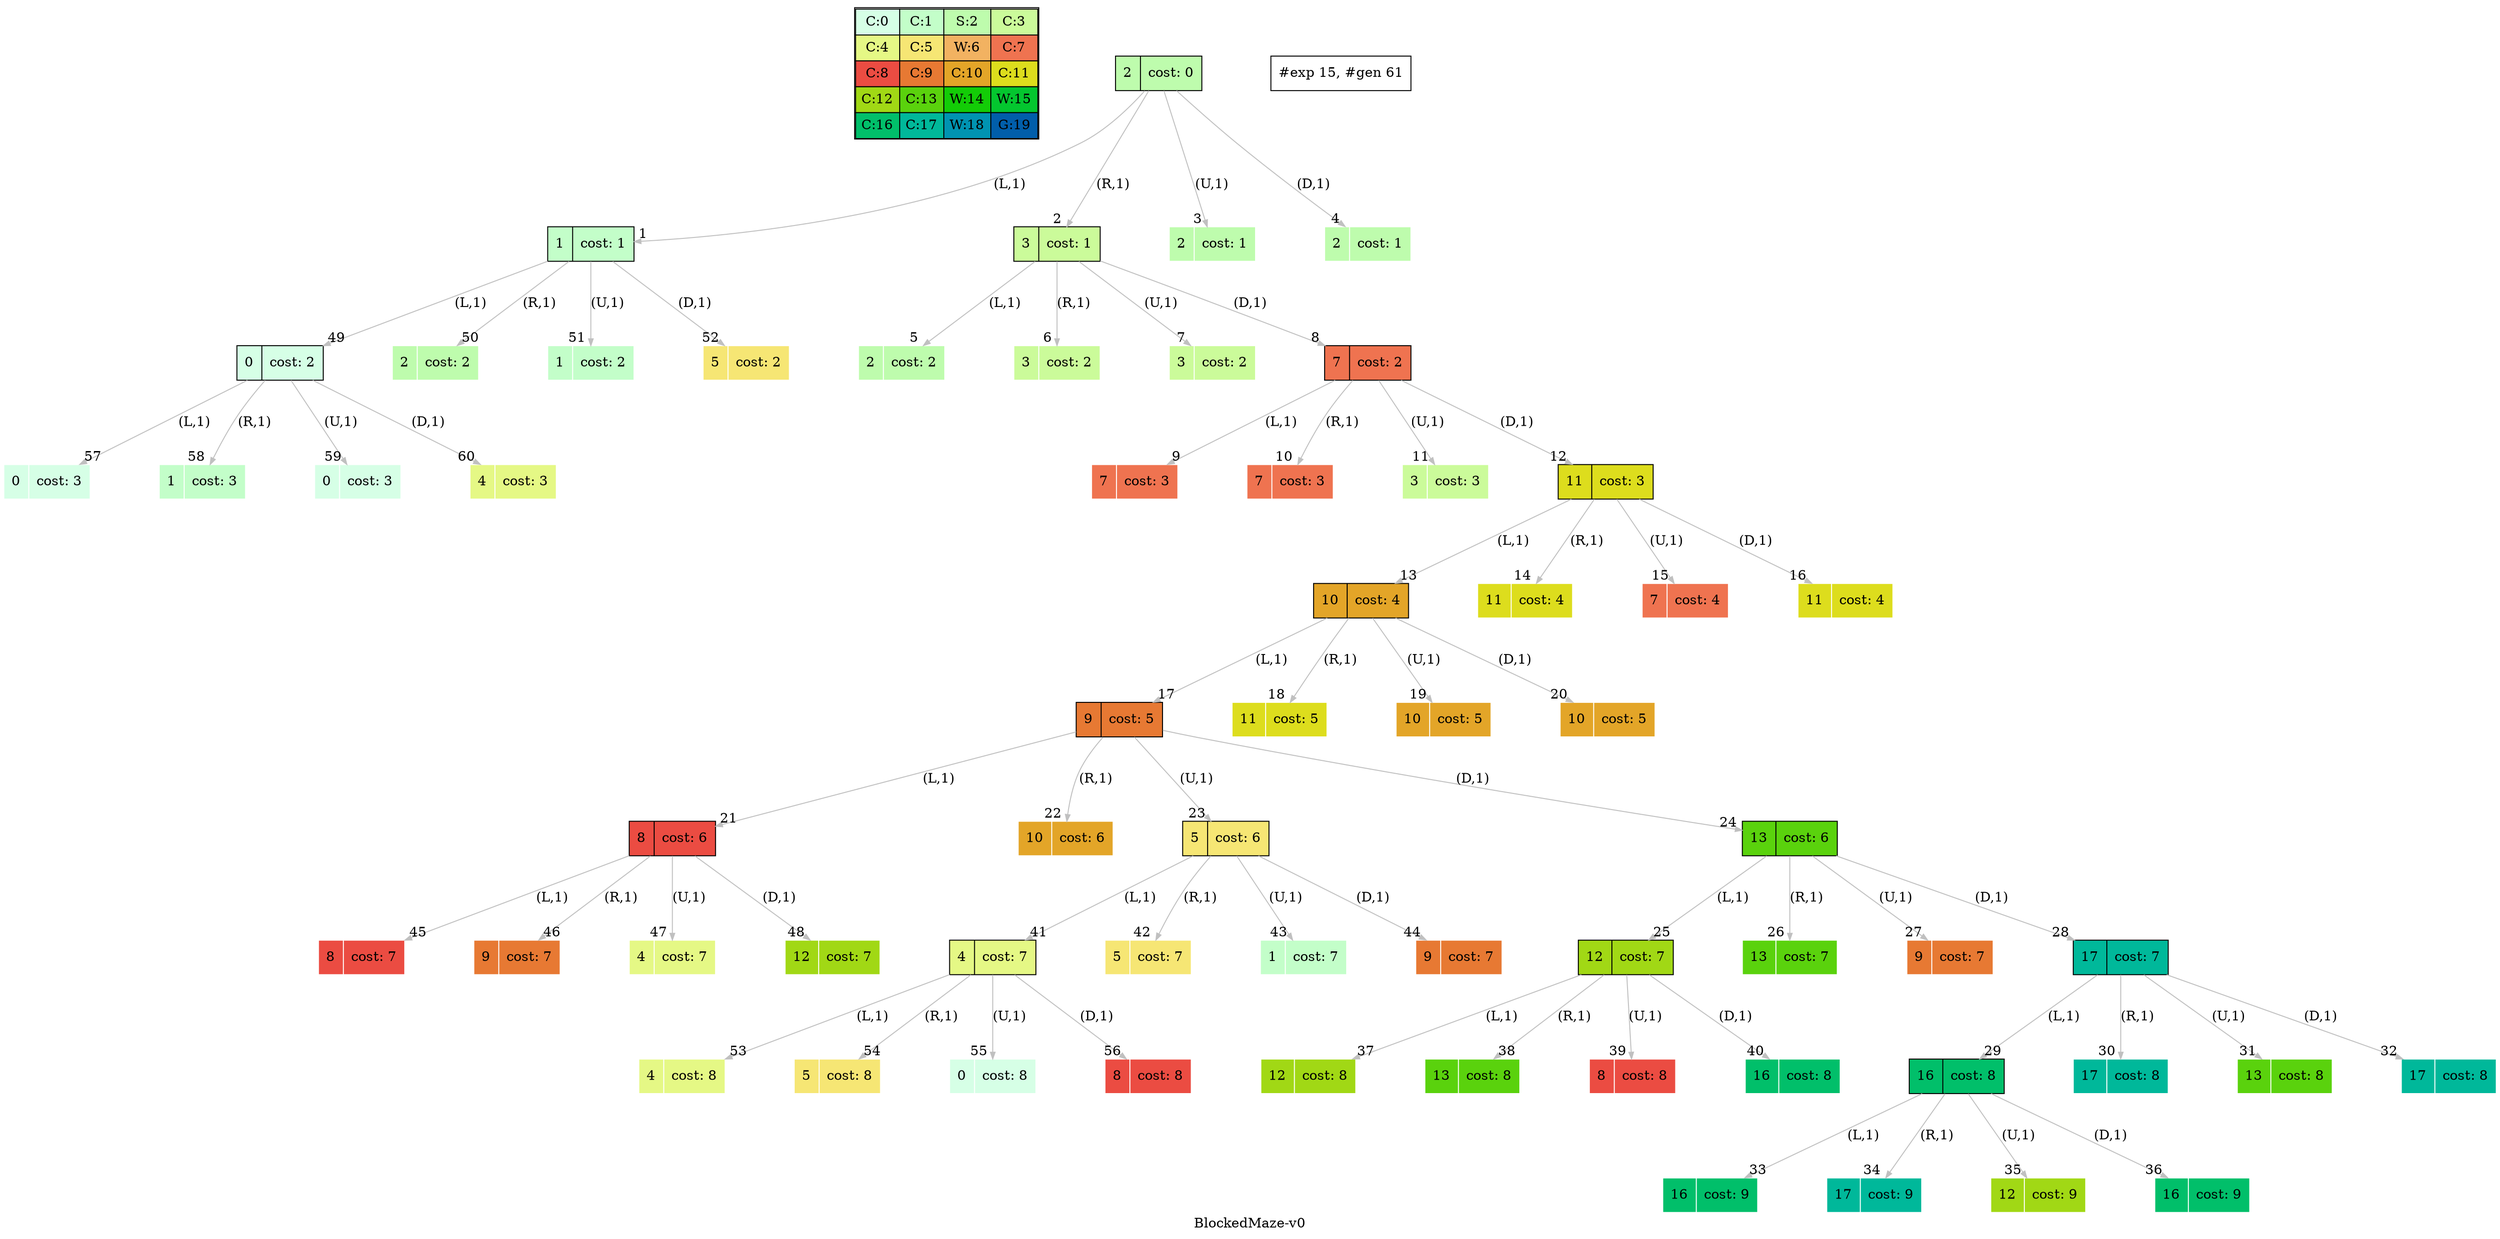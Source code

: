 digraph BlockedMaze { label="BlockedMaze-v0"
subgraph MAP {label=Map;map [shape=plaintext label=<<table border="1" cellpadding="5" cellspacing="0" cellborder="1"><tr><td bgcolor="0.39803922 0.15947579 0.99679532 1.        ">C:0</td><td bgcolor="0.35098039 0.23194764 0.99315867 1.        ">C:1</td><td bgcolor="0.29607843 0.31486959 0.98720184 1.        ">S:2</td><td bgcolor="0.24901961 0.38410575 0.98063477 1.        ">C:3</td></tr><tr><td bgcolor="0.19411765 0.46220388 0.97128103 1.        ">C:4</td><td bgcolor="0.14705882 0.52643216 0.96182564 1.        ">C:5</td><td bgcolor="0.09215686 0.59770746 0.94913494 1.        ">W:6</td><td bgcolor="0.0372549  0.66454018 0.93467977 1.        ">C:7</td></tr><tr><td bgcolor="0.00980392 0.71791192 0.92090552 1.        ">C:8</td><td bgcolor="0.06470588 0.77520398 0.9032472  1.        ">C:9</td><td bgcolor="0.11176471 0.81974048 0.88677369 1.        ">C:10</td><td bgcolor="0.16666667 0.8660254  0.8660254  1.        ">C:11</td></tr><tr><td bgcolor="0.21372549 0.9005867  0.84695821 1.        ">C:12</td><td bgcolor="0.26862745 0.93467977 0.82325295 1.        ">C:13</td><td bgcolor="0.32352941 0.96182564 0.79801723 1.        ">W:14</td><td bgcolor="0.37058824 0.97940977 0.77520398 1.        ">W:15</td></tr><tr><td bgcolor="0.4254902  0.99315867 0.74725253 1.        ">C:16</td><td bgcolor="0.47254902 0.99907048 0.72218645 1.        ">C:17</td><td bgcolor="0.52745098 0.99907048 0.69169844 1.        ">W:18</td><td bgcolor="0.5745098  0.99315867 0.66454018 1.        ">G:19</td></tr></table>>]} 
nodesep=1 ranksep=1 node [shape=record] edge [arrowsize=0.7] 
"0_2" [label="<f0>2 |<f1> cost: 0" style=filled color=white fillcolor="0.29607843 0.31486959 0.98720184 1.        "]
"0_2" [label="<f0>2 |<f1> cost: 0" style=filled color=black fillcolor="0.29607843 0.31486959 0.98720184 1.        "]
"0_2.1-0" [label="<f0>1 |<f1> cost: 1" style=filled color=white fillcolor="0.35098039 0.23194764 0.99315867 1.        "] "0_2" -> "0_2.1-0" [label="(L,1)" headlabel=" 1 " color=grey ]; 
"0_2.3-1" [label="<f0>3 |<f1> cost: 1" style=filled color=white fillcolor="0.24901961 0.38410575 0.98063477 1.        "] "0_2" -> "0_2.3-1" [label="(R,1)" headlabel=" 2 " color=grey ]; 
"0_2.2-2" [label="<f0>2 |<f1> cost: 1" style=filled color=white fillcolor="0.29607843 0.31486959 0.98720184 1.        "] "0_2" -> "0_2.2-2" [label="(U,1)" headlabel=" 3 " color=grey ]; 
"0_2.2-3" [label="<f0>2 |<f1> cost: 1" style=filled color=white fillcolor="0.29607843 0.31486959 0.98720184 1.        "] "0_2" -> "0_2.2-3" [label="(D,1)" headlabel=" 4 " color=grey ]; 
"0_2.3-1" [label="<f0>3 |<f1> cost: 1" style=filled color=black fillcolor="0.24901961 0.38410575 0.98063477 1.        "]
"0_2.3.2-0" [label="<f0>2 |<f1> cost: 2" style=filled color=white fillcolor="0.29607843 0.31486959 0.98720184 1.        "] "0_2.3-1" -> "0_2.3.2-0" [label="(L,1)" headlabel=" 5 " color=grey ]; 
"0_2.3.3-1" [label="<f0>3 |<f1> cost: 2" style=filled color=white fillcolor="0.24901961 0.38410575 0.98063477 1.        "] "0_2.3-1" -> "0_2.3.3-1" [label="(R,1)" headlabel=" 6 " color=grey ]; 
"0_2.3.3-2" [label="<f0>3 |<f1> cost: 2" style=filled color=white fillcolor="0.24901961 0.38410575 0.98063477 1.        "] "0_2.3-1" -> "0_2.3.3-2" [label="(U,1)" headlabel=" 7 " color=grey ]; 
"0_2.3.7-3" [label="<f0>7 |<f1> cost: 2" style=filled color=white fillcolor="0.0372549  0.66454018 0.93467977 1.        "] "0_2.3-1" -> "0_2.3.7-3" [label="(D,1)" headlabel=" 8 " color=grey ]; 
"0_2.3.7-3" [label="<f0>7 |<f1> cost: 2" style=filled color=black fillcolor="0.0372549  0.66454018 0.93467977 1.        "]
"0_2.3.7.7-0" [label="<f0>7 |<f1> cost: 3" style=filled color=white fillcolor="0.0372549  0.66454018 0.93467977 1.        "] "0_2.3.7-3" -> "0_2.3.7.7-0" [label="(L,1)" headlabel=" 9 " color=grey ]; 
"0_2.3.7.7-1" [label="<f0>7 |<f1> cost: 3" style=filled color=white fillcolor="0.0372549  0.66454018 0.93467977 1.        "] "0_2.3.7-3" -> "0_2.3.7.7-1" [label="(R,1)" headlabel=" 10 " color=grey ]; 
"0_2.3.7.3-2" [label="<f0>3 |<f1> cost: 3" style=filled color=white fillcolor="0.24901961 0.38410575 0.98063477 1.        "] "0_2.3.7-3" -> "0_2.3.7.3-2" [label="(U,1)" headlabel=" 11 " color=grey ]; 
"0_2.3.7.11-3" [label="<f0>11 |<f1> cost: 3" style=filled color=white fillcolor="0.16666667 0.8660254  0.8660254  1.        "] "0_2.3.7-3" -> "0_2.3.7.11-3" [label="(D,1)" headlabel=" 12 " color=grey ]; 
"0_2.3.7.11-3" [label="<f0>11 |<f1> cost: 3" style=filled color=black fillcolor="0.16666667 0.8660254  0.8660254  1.        "]
"0_2.3.7.11.10-0" [label="<f0>10 |<f1> cost: 4" style=filled color=white fillcolor="0.11176471 0.81974048 0.88677369 1.        "] "0_2.3.7.11-3" -> "0_2.3.7.11.10-0" [label="(L,1)" headlabel=" 13 " color=grey ]; 
"0_2.3.7.11.11-1" [label="<f0>11 |<f1> cost: 4" style=filled color=white fillcolor="0.16666667 0.8660254  0.8660254  1.        "] "0_2.3.7.11-3" -> "0_2.3.7.11.11-1" [label="(R,1)" headlabel=" 14 " color=grey ]; 
"0_2.3.7.11.7-2" [label="<f0>7 |<f1> cost: 4" style=filled color=white fillcolor="0.0372549  0.66454018 0.93467977 1.        "] "0_2.3.7.11-3" -> "0_2.3.7.11.7-2" [label="(U,1)" headlabel=" 15 " color=grey ]; 
"0_2.3.7.11.11-3" [label="<f0>11 |<f1> cost: 4" style=filled color=white fillcolor="0.16666667 0.8660254  0.8660254  1.        "] "0_2.3.7.11-3" -> "0_2.3.7.11.11-3" [label="(D,1)" headlabel=" 16 " color=grey ]; 
"0_2.3.7.11.10-0" [label="<f0>10 |<f1> cost: 4" style=filled color=black fillcolor="0.11176471 0.81974048 0.88677369 1.        "]
"0_2.3.7.11.10.9-0" [label="<f0>9 |<f1> cost: 5" style=filled color=white fillcolor="0.06470588 0.77520398 0.9032472  1.        "] "0_2.3.7.11.10-0" -> "0_2.3.7.11.10.9-0" [label="(L,1)" headlabel=" 17 " color=grey ]; 
"0_2.3.7.11.10.11-1" [label="<f0>11 |<f1> cost: 5" style=filled color=white fillcolor="0.16666667 0.8660254  0.8660254  1.        "] "0_2.3.7.11.10-0" -> "0_2.3.7.11.10.11-1" [label="(R,1)" headlabel=" 18 " color=grey ]; 
"0_2.3.7.11.10.10-2" [label="<f0>10 |<f1> cost: 5" style=filled color=white fillcolor="0.11176471 0.81974048 0.88677369 1.        "] "0_2.3.7.11.10-0" -> "0_2.3.7.11.10.10-2" [label="(U,1)" headlabel=" 19 " color=grey ]; 
"0_2.3.7.11.10.10-3" [label="<f0>10 |<f1> cost: 5" style=filled color=white fillcolor="0.11176471 0.81974048 0.88677369 1.        "] "0_2.3.7.11.10-0" -> "0_2.3.7.11.10.10-3" [label="(D,1)" headlabel=" 20 " color=grey ]; 
"0_2.3.7.11.10.9-0" [label="<f0>9 |<f1> cost: 5" style=filled color=black fillcolor="0.06470588 0.77520398 0.9032472  1.        "]
"0_2.3.7.11.10.9.8-0" [label="<f0>8 |<f1> cost: 6" style=filled color=white fillcolor="0.00980392 0.71791192 0.92090552 1.        "] "0_2.3.7.11.10.9-0" -> "0_2.3.7.11.10.9.8-0" [label="(L,1)" headlabel=" 21 " color=grey ]; 
"0_2.3.7.11.10.9.10-1" [label="<f0>10 |<f1> cost: 6" style=filled color=white fillcolor="0.11176471 0.81974048 0.88677369 1.        "] "0_2.3.7.11.10.9-0" -> "0_2.3.7.11.10.9.10-1" [label="(R,1)" headlabel=" 22 " color=grey ]; 
"0_2.3.7.11.10.9.5-2" [label="<f0>5 |<f1> cost: 6" style=filled color=white fillcolor="0.14705882 0.52643216 0.96182564 1.        "] "0_2.3.7.11.10.9-0" -> "0_2.3.7.11.10.9.5-2" [label="(U,1)" headlabel=" 23 " color=grey ]; 
"0_2.3.7.11.10.9.13-3" [label="<f0>13 |<f1> cost: 6" style=filled color=white fillcolor="0.26862745 0.93467977 0.82325295 1.        "] "0_2.3.7.11.10.9-0" -> "0_2.3.7.11.10.9.13-3" [label="(D,1)" headlabel=" 24 " color=grey ]; 
"0_2.3.7.11.10.9.13-3" [label="<f0>13 |<f1> cost: 6" style=filled color=black fillcolor="0.26862745 0.93467977 0.82325295 1.        "]
"0_2.3.7.11.10.9.13.12-0" [label="<f0>12 |<f1> cost: 7" style=filled color=white fillcolor="0.21372549 0.9005867  0.84695821 1.        "] "0_2.3.7.11.10.9.13-3" -> "0_2.3.7.11.10.9.13.12-0" [label="(L,1)" headlabel=" 25 " color=grey ]; 
"0_2.3.7.11.10.9.13.13-1" [label="<f0>13 |<f1> cost: 7" style=filled color=white fillcolor="0.26862745 0.93467977 0.82325295 1.        "] "0_2.3.7.11.10.9.13-3" -> "0_2.3.7.11.10.9.13.13-1" [label="(R,1)" headlabel=" 26 " color=grey ]; 
"0_2.3.7.11.10.9.13.9-2" [label="<f0>9 |<f1> cost: 7" style=filled color=white fillcolor="0.06470588 0.77520398 0.9032472  1.        "] "0_2.3.7.11.10.9.13-3" -> "0_2.3.7.11.10.9.13.9-2" [label="(U,1)" headlabel=" 27 " color=grey ]; 
"0_2.3.7.11.10.9.13.17-3" [label="<f0>17 |<f1> cost: 7" style=filled color=white fillcolor="0.47254902 0.99907048 0.72218645 1.        "] "0_2.3.7.11.10.9.13-3" -> "0_2.3.7.11.10.9.13.17-3" [label="(D,1)" headlabel=" 28 " color=grey ]; 
"0_2.3.7.11.10.9.13.17-3" [label="<f0>17 |<f1> cost: 7" style=filled color=black fillcolor="0.47254902 0.99907048 0.72218645 1.        "]
"0_2.3.7.11.10.9.13.17.16-0" [label="<f0>16 |<f1> cost: 8" style=filled color=white fillcolor="0.4254902  0.99315867 0.74725253 1.        "] "0_2.3.7.11.10.9.13.17-3" -> "0_2.3.7.11.10.9.13.17.16-0" [label="(L,1)" headlabel=" 29 " color=grey ]; 
"0_2.3.7.11.10.9.13.17.17-1" [label="<f0>17 |<f1> cost: 8" style=filled color=white fillcolor="0.47254902 0.99907048 0.72218645 1.        "] "0_2.3.7.11.10.9.13.17-3" -> "0_2.3.7.11.10.9.13.17.17-1" [label="(R,1)" headlabel=" 30 " color=grey ]; 
"0_2.3.7.11.10.9.13.17.13-2" [label="<f0>13 |<f1> cost: 8" style=filled color=white fillcolor="0.26862745 0.93467977 0.82325295 1.        "] "0_2.3.7.11.10.9.13.17-3" -> "0_2.3.7.11.10.9.13.17.13-2" [label="(U,1)" headlabel=" 31 " color=grey ]; 
"0_2.3.7.11.10.9.13.17.17-3" [label="<f0>17 |<f1> cost: 8" style=filled color=white fillcolor="0.47254902 0.99907048 0.72218645 1.        "] "0_2.3.7.11.10.9.13.17-3" -> "0_2.3.7.11.10.9.13.17.17-3" [label="(D,1)" headlabel=" 32 " color=grey ]; 
"0_2.3.7.11.10.9.13.17.16-0" [label="<f0>16 |<f1> cost: 8" style=filled color=black fillcolor="0.4254902  0.99315867 0.74725253 1.        "]
"0_2.3.7.11.10.9.13.17.16.16-0" [label="<f0>16 |<f1> cost: 9" style=filled color=white fillcolor="0.4254902  0.99315867 0.74725253 1.        "] "0_2.3.7.11.10.9.13.17.16-0" -> "0_2.3.7.11.10.9.13.17.16.16-0" [label="(L,1)" headlabel=" 33 " color=grey ]; 
"0_2.3.7.11.10.9.13.17.16.17-1" [label="<f0>17 |<f1> cost: 9" style=filled color=white fillcolor="0.47254902 0.99907048 0.72218645 1.        "] "0_2.3.7.11.10.9.13.17.16-0" -> "0_2.3.7.11.10.9.13.17.16.17-1" [label="(R,1)" headlabel=" 34 " color=grey ]; 
"0_2.3.7.11.10.9.13.17.16.12-2" [label="<f0>12 |<f1> cost: 9" style=filled color=white fillcolor="0.21372549 0.9005867  0.84695821 1.        "] "0_2.3.7.11.10.9.13.17.16-0" -> "0_2.3.7.11.10.9.13.17.16.12-2" [label="(U,1)" headlabel=" 35 " color=grey ]; 
"0_2.3.7.11.10.9.13.17.16.16-3" [label="<f0>16 |<f1> cost: 9" style=filled color=white fillcolor="0.4254902  0.99315867 0.74725253 1.        "] "0_2.3.7.11.10.9.13.17.16-0" -> "0_2.3.7.11.10.9.13.17.16.16-3" [label="(D,1)" headlabel=" 36 " color=grey ]; 
"0_2.3.7.11.10.9.13.12-0" [label="<f0>12 |<f1> cost: 7" style=filled color=black fillcolor="0.21372549 0.9005867  0.84695821 1.        "]
"0_2.3.7.11.10.9.13.12.12-0" [label="<f0>12 |<f1> cost: 8" style=filled color=white fillcolor="0.21372549 0.9005867  0.84695821 1.        "] "0_2.3.7.11.10.9.13.12-0" -> "0_2.3.7.11.10.9.13.12.12-0" [label="(L,1)" headlabel=" 37 " color=grey ]; 
"0_2.3.7.11.10.9.13.12.13-1" [label="<f0>13 |<f1> cost: 8" style=filled color=white fillcolor="0.26862745 0.93467977 0.82325295 1.        "] "0_2.3.7.11.10.9.13.12-0" -> "0_2.3.7.11.10.9.13.12.13-1" [label="(R,1)" headlabel=" 38 " color=grey ]; 
"0_2.3.7.11.10.9.13.12.8-2" [label="<f0>8 |<f1> cost: 8" style=filled color=white fillcolor="0.00980392 0.71791192 0.92090552 1.        "] "0_2.3.7.11.10.9.13.12-0" -> "0_2.3.7.11.10.9.13.12.8-2" [label="(U,1)" headlabel=" 39 " color=grey ]; 
"0_2.3.7.11.10.9.13.12.16-3" [label="<f0>16 |<f1> cost: 8" style=filled color=white fillcolor="0.4254902  0.99315867 0.74725253 1.        "] "0_2.3.7.11.10.9.13.12-0" -> "0_2.3.7.11.10.9.13.12.16-3" [label="(D,1)" headlabel=" 40 " color=grey ]; 
"0_2.3.7.11.10.9.5-2" [label="<f0>5 |<f1> cost: 6" style=filled color=black fillcolor="0.14705882 0.52643216 0.96182564 1.        "]
"0_2.3.7.11.10.9.5.4-0" [label="<f0>4 |<f1> cost: 7" style=filled color=white fillcolor="0.19411765 0.46220388 0.97128103 1.        "] "0_2.3.7.11.10.9.5-2" -> "0_2.3.7.11.10.9.5.4-0" [label="(L,1)" headlabel=" 41 " color=grey ]; 
"0_2.3.7.11.10.9.5.5-1" [label="<f0>5 |<f1> cost: 7" style=filled color=white fillcolor="0.14705882 0.52643216 0.96182564 1.        "] "0_2.3.7.11.10.9.5-2" -> "0_2.3.7.11.10.9.5.5-1" [label="(R,1)" headlabel=" 42 " color=grey ]; 
"0_2.3.7.11.10.9.5.1-2" [label="<f0>1 |<f1> cost: 7" style=filled color=white fillcolor="0.35098039 0.23194764 0.99315867 1.        "] "0_2.3.7.11.10.9.5-2" -> "0_2.3.7.11.10.9.5.1-2" [label="(U,1)" headlabel=" 43 " color=grey ]; 
"0_2.3.7.11.10.9.5.9-3" [label="<f0>9 |<f1> cost: 7" style=filled color=white fillcolor="0.06470588 0.77520398 0.9032472  1.        "] "0_2.3.7.11.10.9.5-2" -> "0_2.3.7.11.10.9.5.9-3" [label="(D,1)" headlabel=" 44 " color=grey ]; 
"0_2.3.7.11.10.9.8-0" [label="<f0>8 |<f1> cost: 6" style=filled color=black fillcolor="0.00980392 0.71791192 0.92090552 1.        "]
"0_2.3.7.11.10.9.8.8-0" [label="<f0>8 |<f1> cost: 7" style=filled color=white fillcolor="0.00980392 0.71791192 0.92090552 1.        "] "0_2.3.7.11.10.9.8-0" -> "0_2.3.7.11.10.9.8.8-0" [label="(L,1)" headlabel=" 45 " color=grey ]; 
"0_2.3.7.11.10.9.8.9-1" [label="<f0>9 |<f1> cost: 7" style=filled color=white fillcolor="0.06470588 0.77520398 0.9032472  1.        "] "0_2.3.7.11.10.9.8-0" -> "0_2.3.7.11.10.9.8.9-1" [label="(R,1)" headlabel=" 46 " color=grey ]; 
"0_2.3.7.11.10.9.8.4-2" [label="<f0>4 |<f1> cost: 7" style=filled color=white fillcolor="0.19411765 0.46220388 0.97128103 1.        "] "0_2.3.7.11.10.9.8-0" -> "0_2.3.7.11.10.9.8.4-2" [label="(U,1)" headlabel=" 47 " color=grey ]; 
"0_2.3.7.11.10.9.8.12-3" [label="<f0>12 |<f1> cost: 7" style=filled color=white fillcolor="0.21372549 0.9005867  0.84695821 1.        "] "0_2.3.7.11.10.9.8-0" -> "0_2.3.7.11.10.9.8.12-3" [label="(D,1)" headlabel=" 48 " color=grey ]; 
"0_2.1-0" [label="<f0>1 |<f1> cost: 1" style=filled color=black fillcolor="0.35098039 0.23194764 0.99315867 1.        "]
"0_2.1.0-0" [label="<f0>0 |<f1> cost: 2" style=filled color=white fillcolor="0.39803922 0.15947579 0.99679532 1.        "] "0_2.1-0" -> "0_2.1.0-0" [label="(L,1)" headlabel=" 49 " color=grey ]; 
"0_2.1.2-1" [label="<f0>2 |<f1> cost: 2" style=filled color=white fillcolor="0.29607843 0.31486959 0.98720184 1.        "] "0_2.1-0" -> "0_2.1.2-1" [label="(R,1)" headlabel=" 50 " color=grey ]; 
"0_2.1.1-2" [label="<f0>1 |<f1> cost: 2" style=filled color=white fillcolor="0.35098039 0.23194764 0.99315867 1.        "] "0_2.1-0" -> "0_2.1.1-2" [label="(U,1)" headlabel=" 51 " color=grey ]; 
"0_2.1.5-3" [label="<f0>5 |<f1> cost: 2" style=filled color=white fillcolor="0.14705882 0.52643216 0.96182564 1.        "] "0_2.1-0" -> "0_2.1.5-3" [label="(D,1)" headlabel=" 52 " color=grey ]; 
"0_2.3.7.11.10.9.5.4-0" [label="<f0>4 |<f1> cost: 7" style=filled color=black fillcolor="0.19411765 0.46220388 0.97128103 1.        "]
"0_2.3.7.11.10.9.5.4.4-0" [label="<f0>4 |<f1> cost: 8" style=filled color=white fillcolor="0.19411765 0.46220388 0.97128103 1.        "] "0_2.3.7.11.10.9.5.4-0" -> "0_2.3.7.11.10.9.5.4.4-0" [label="(L,1)" headlabel=" 53 " color=grey ]; 
"0_2.3.7.11.10.9.5.4.5-1" [label="<f0>5 |<f1> cost: 8" style=filled color=white fillcolor="0.14705882 0.52643216 0.96182564 1.        "] "0_2.3.7.11.10.9.5.4-0" -> "0_2.3.7.11.10.9.5.4.5-1" [label="(R,1)" headlabel=" 54 " color=grey ]; 
"0_2.3.7.11.10.9.5.4.0-2" [label="<f0>0 |<f1> cost: 8" style=filled color=white fillcolor="0.39803922 0.15947579 0.99679532 1.        "] "0_2.3.7.11.10.9.5.4-0" -> "0_2.3.7.11.10.9.5.4.0-2" [label="(U,1)" headlabel=" 55 " color=grey ]; 
"0_2.3.7.11.10.9.5.4.8-3" [label="<f0>8 |<f1> cost: 8" style=filled color=white fillcolor="0.00980392 0.71791192 0.92090552 1.        "] "0_2.3.7.11.10.9.5.4-0" -> "0_2.3.7.11.10.9.5.4.8-3" [label="(D,1)" headlabel=" 56 " color=grey ]; 
"0_2.1.0-0" [label="<f0>0 |<f1> cost: 2" style=filled color=black fillcolor="0.39803922 0.15947579 0.99679532 1.        "]
"0_2.1.0.0-0" [label="<f0>0 |<f1> cost: 3" style=filled color=white fillcolor="0.39803922 0.15947579 0.99679532 1.        "] "0_2.1.0-0" -> "0_2.1.0.0-0" [label="(L,1)" headlabel=" 57 " color=grey ]; 
"0_2.1.0.1-1" [label="<f0>1 |<f1> cost: 3" style=filled color=white fillcolor="0.35098039 0.23194764 0.99315867 1.        "] "0_2.1.0-0" -> "0_2.1.0.1-1" [label="(R,1)" headlabel=" 58 " color=grey ]; 
"0_2.1.0.0-2" [label="<f0>0 |<f1> cost: 3" style=filled color=white fillcolor="0.39803922 0.15947579 0.99679532 1.        "] "0_2.1.0-0" -> "0_2.1.0.0-2" [label="(U,1)" headlabel=" 59 " color=grey ]; 
"0_2.1.0.4-3" [label="<f0>4 |<f1> cost: 3" style=filled color=white fillcolor="0.19411765 0.46220388 0.97128103 1.        "] "0_2.1.0-0" -> "0_2.1.0.4-3" [label="(D,1)" headlabel=" 60 " color=grey ];  "#exp 15, #gen 61" [ shape=box ];
}
